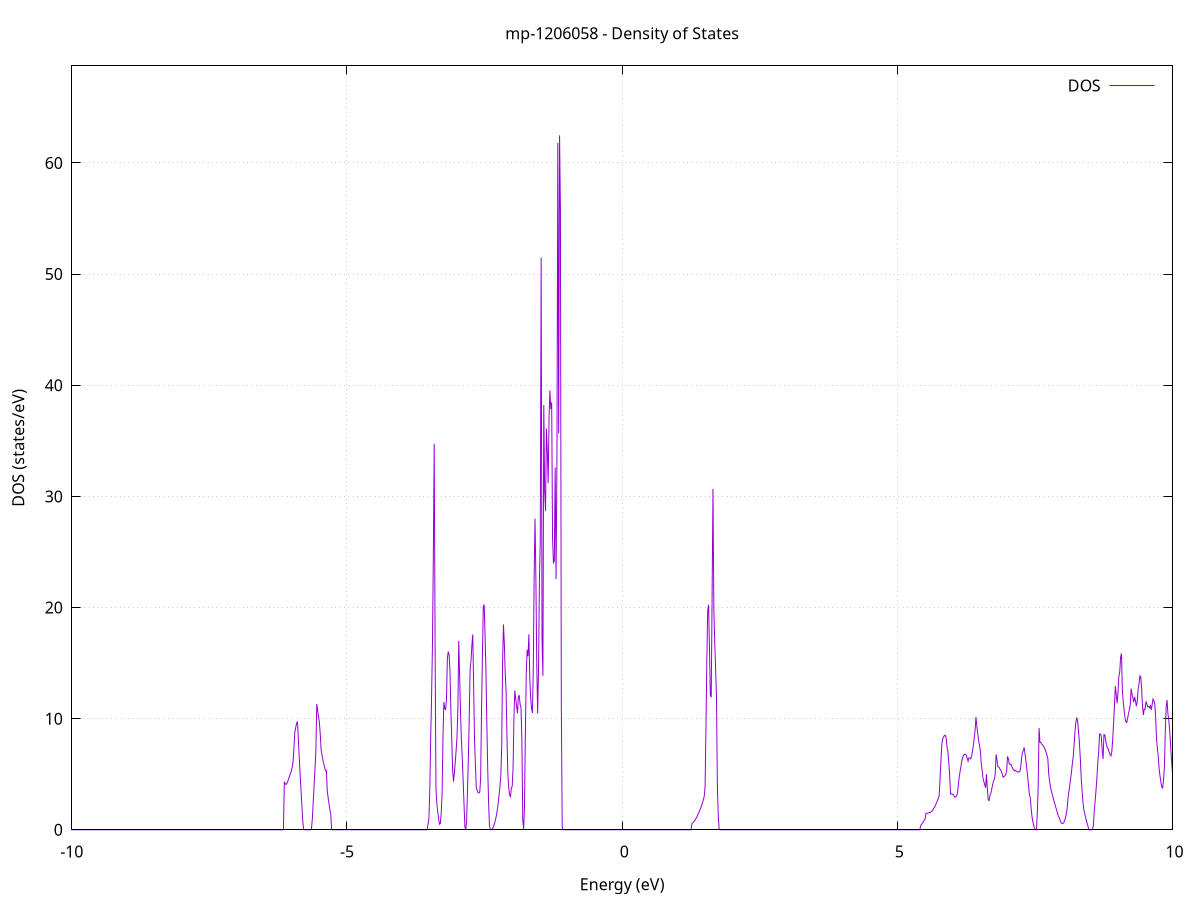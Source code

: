 set title 'mp-1206058 - Density of States'
set xlabel 'Energy (eV)'
set ylabel 'DOS (states/eV)'
set grid
set xrange [-10:10]
set yrange [0:68.738]
set xzeroaxis lt -1
set terminal png size 800,600
set output 'mp-1206058_dos_gnuplot.png'
plot '-' using 1:2 with lines title 'DOS'
-15.966300 0.000000
-15.950400 0.000000
-15.934500 0.000000
-15.918500 0.000000
-15.902600 0.000000
-15.886700 0.000000
-15.870700 0.000000
-15.854800 0.000000
-15.838900 0.000000
-15.823000 0.000000
-15.807000 0.000000
-15.791100 0.000000
-15.775200 0.000000
-15.759300 0.000000
-15.743300 0.000000
-15.727400 0.000000
-15.711500 0.000000
-15.695500 0.000000
-15.679600 0.000000
-15.663700 0.000000
-15.647800 0.000000
-15.631800 0.000000
-15.615900 0.000000
-15.600000 0.000000
-15.584000 0.000000
-15.568100 0.000000
-15.552200 0.000000
-15.536300 0.000000
-15.520300 0.000000
-15.504400 0.000000
-15.488500 0.000000
-15.472500 0.000000
-15.456600 0.000000
-15.440700 0.000000
-15.424800 0.000000
-15.408800 0.000000
-15.392900 0.000000
-15.377000 0.000000
-15.361000 0.000000
-15.345100 0.000000
-15.329200 0.000000
-15.313300 0.000000
-15.297300 0.000000
-15.281400 0.000000
-15.265500 0.000000
-15.249500 0.000000
-15.233600 0.000000
-15.217700 0.000000
-15.201800 0.000000
-15.185800 0.000000
-15.169900 0.000000
-15.154000 0.000000
-15.138100 0.000000
-15.122100 0.000000
-15.106200 0.000000
-15.090300 0.000000
-15.074300 0.000000
-15.058400 0.000000
-15.042500 0.000000
-15.026600 0.000000
-15.010600 0.000000
-14.994700 0.000000
-14.978800 0.000000
-14.962800 0.000000
-14.946900 0.000000
-14.931000 0.000000
-14.915100 0.000000
-14.899100 0.000000
-14.883200 0.000000
-14.867300 0.000000
-14.851300 0.000000
-14.835400 0.000000
-14.819500 0.000000
-14.803600 0.000000
-14.787600 0.000000
-14.771700 0.000000
-14.755800 0.000000
-14.739800 0.000000
-14.723900 0.000000
-14.708000 0.000000
-14.692100 0.000000
-14.676100 0.000000
-14.660200 0.000000
-14.644300 0.000000
-14.628300 0.000000
-14.612400 0.000000
-14.596500 0.000000
-14.580600 0.000000
-14.564600 0.000000
-14.548700 0.000000
-14.532800 0.000000
-14.516800 1.882900
-14.500900 3.507100
-14.485000 7.264700
-14.469100 6.944400
-14.453100 7.227200
-14.437200 7.786900
-14.421300 8.387300
-14.405400 9.448200
-14.389400 11.939200
-14.373500 14.239900
-14.357600 16.285800
-14.341600 15.584100
-14.325700 10.028100
-14.309800 5.095600
-14.293900 1.651900
-14.277900 0.039400
-14.262000 0.000000
-14.246100 0.000000
-14.230100 0.187800
-14.214200 6.123400
-14.198300 14.196900
-14.182400 19.357000
-14.166400 19.151100
-14.150500 14.231600
-14.134600 16.280400
-14.118600 45.149700
-14.102700 46.316100
-14.086800 31.189800
-14.070900 27.642900
-14.054900 0.000000
-14.039000 3.445600
-14.023100 86.435600
-14.007100 58.032100
-13.991200 159.810100
-13.975300 45.184700
-13.959400 0.000000
-13.943400 19.603200
-13.927500 83.599500
-13.911600 0.000000
-13.895600 0.000000
-13.879700 0.000000
-13.863800 0.000000
-13.847900 0.000000
-13.831900 0.000000
-13.816000 0.000000
-13.800100 0.000000
-13.784200 0.000000
-13.768200 0.000000
-13.752300 0.000000
-13.736400 0.000000
-13.720400 0.000000
-13.704500 0.000000
-13.688600 0.000000
-13.672700 0.000000
-13.656700 0.000000
-13.640800 0.000000
-13.624900 0.000000
-13.608900 0.000000
-13.593000 0.000000
-13.577100 0.000000
-13.561200 0.000000
-13.545200 0.000000
-13.529300 0.000000
-13.513400 0.000000
-13.497400 0.000000
-13.481500 0.000000
-13.465600 0.000000
-13.449700 0.000000
-13.433700 0.000000
-13.417800 0.000000
-13.401900 0.000000
-13.385900 0.000000
-13.370000 0.000000
-13.354100 0.000000
-13.338200 0.000000
-13.322200 0.000000
-13.306300 0.000000
-13.290400 0.000000
-13.274400 0.000000
-13.258500 0.000000
-13.242600 0.000000
-13.226700 0.000000
-13.210700 0.000000
-13.194800 0.000000
-13.178900 0.000000
-13.162900 0.000000
-13.147000 0.000000
-13.131100 0.000000
-13.115200 0.000000
-13.099200 0.000000
-13.083300 0.000000
-13.067400 0.000000
-13.051500 0.000000
-13.035500 0.000000
-13.019600 0.000000
-13.003700 0.000000
-12.987700 0.000000
-12.971800 0.000000
-12.955900 0.000000
-12.940000 0.000000
-12.924000 0.000000
-12.908100 0.000000
-12.892200 0.000000
-12.876200 0.000000
-12.860300 0.000000
-12.844400 0.000000
-12.828500 0.000000
-12.812500 0.000000
-12.796600 0.000000
-12.780700 0.000000
-12.764700 0.000000
-12.748800 0.000000
-12.732900 0.000000
-12.717000 0.000000
-12.701000 0.000000
-12.685100 0.000000
-12.669200 0.000000
-12.653200 0.000000
-12.637300 0.000000
-12.621400 0.000000
-12.605500 0.000000
-12.589500 0.000000
-12.573600 0.000000
-12.557700 0.000000
-12.541700 0.000000
-12.525800 0.000000
-12.509900 0.000000
-12.494000 0.000000
-12.478000 0.000000
-12.462100 0.000000
-12.446200 0.000000
-12.430300 0.000000
-12.414300 0.000000
-12.398400 0.000000
-12.382500 0.000000
-12.366500 0.000000
-12.350600 0.000000
-12.334700 0.000000
-12.318800 0.000000
-12.302800 0.000000
-12.286900 0.000000
-12.271000 0.000000
-12.255000 0.000000
-12.239100 0.000000
-12.223200 0.000000
-12.207300 0.000000
-12.191300 0.000000
-12.175400 0.000000
-12.159500 0.000000
-12.143500 0.000000
-12.127600 0.000000
-12.111700 0.000000
-12.095800 0.000000
-12.079800 0.000000
-12.063900 0.000000
-12.048000 0.000000
-12.032000 0.000000
-12.016100 0.000000
-12.000200 0.000000
-11.984300 0.000000
-11.968300 0.000000
-11.952400 0.000000
-11.936500 0.000000
-11.920500 0.000000
-11.904600 0.000000
-11.888700 0.000000
-11.872800 0.000000
-11.856800 0.000000
-11.840900 0.000000
-11.825000 0.000000
-11.809000 0.000000
-11.793100 0.000000
-11.777200 0.000000
-11.761300 0.000000
-11.745300 0.000000
-11.729400 0.000000
-11.713500 0.000000
-11.697600 0.000000
-11.681600 0.000000
-11.665700 0.000000
-11.649800 0.000000
-11.633800 0.000000
-11.617900 0.000000
-11.602000 0.000000
-11.586100 0.000000
-11.570100 0.000000
-11.554200 0.000000
-11.538300 0.000000
-11.522300 0.000000
-11.506400 0.000000
-11.490500 0.000000
-11.474600 0.000000
-11.458600 0.000000
-11.442700 0.000000
-11.426800 0.000000
-11.410800 0.000000
-11.394900 0.000000
-11.379000 0.000000
-11.363100 0.000000
-11.347100 0.000000
-11.331200 0.000000
-11.315300 0.000000
-11.299300 0.000000
-11.283400 0.000000
-11.267500 0.000000
-11.251600 0.000000
-11.235600 0.000000
-11.219700 0.000000
-11.203800 0.000000
-11.187800 0.000000
-11.171900 0.000000
-11.156000 0.000000
-11.140100 0.000000
-11.124100 0.000000
-11.108200 0.000000
-11.092300 0.000000
-11.076400 0.000000
-11.060400 0.000000
-11.044500 0.000000
-11.028600 0.000000
-11.012600 0.000000
-10.996700 0.000000
-10.980800 0.000000
-10.964900 0.000000
-10.948900 0.000000
-10.933000 0.000000
-10.917100 0.000000
-10.901100 0.000000
-10.885200 0.000000
-10.869300 0.000000
-10.853400 0.000000
-10.837400 0.000000
-10.821500 0.000000
-10.805600 0.000000
-10.789600 0.000000
-10.773700 0.000000
-10.757800 18.558200
-10.741900 40.335600
-10.725900 18.214000
-10.710000 14.098500
-10.694100 11.442000
-10.678100 9.448500
-10.662200 8.631500
-10.646300 0.000000
-10.630400 85.094100
-10.614400 0.000000
-10.598500 131.344300
-10.582600 47.548700
-10.566600 31.807200
-10.550700 15.404000
-10.534800 0.201200
-10.518900 77.682900
-10.502900 43.376100
-10.487000 114.461200
-10.471100 64.531200
-10.455100 0.000000
-10.439200 0.000000
-10.423300 0.002200
-10.407400 2.738500
-10.391400 5.949500
-10.375500 9.161400
-10.359600 12.374000
-10.343700 32.122700
-10.327700 20.214900
-10.311800 23.999000
-10.295900 18.664200
-10.279900 0.000000
-10.264000 10.232200
-10.248100 11.447200
-10.232200 14.359000
-10.216200 18.251400
-10.200300 32.122200
-10.184400 29.509400
-10.168400 9.160200
-10.152500 0.000000
-10.136600 0.000000
-10.120700 0.000000
-10.104700 0.000000
-10.088800 0.000000
-10.072900 0.000000
-10.056900 0.000000
-10.041000 0.000000
-10.025100 0.000000
-10.009200 0.000000
-9.993200 0.000000
-9.977300 0.000000
-9.961400 0.000000
-9.945400 0.000000
-9.929500 0.000000
-9.913600 0.000000
-9.897700 0.000000
-9.881700 0.000000
-9.865800 0.000000
-9.849900 0.000000
-9.833900 0.000000
-9.818000 0.000000
-9.802100 0.000000
-9.786200 0.000000
-9.770200 0.000000
-9.754300 0.000000
-9.738400 0.000000
-9.722500 0.000000
-9.706500 0.000000
-9.690600 0.000000
-9.674700 0.000000
-9.658700 0.000000
-9.642800 0.000000
-9.626900 0.000000
-9.611000 0.000000
-9.595000 0.000000
-9.579100 0.000000
-9.563200 0.000000
-9.547200 0.000000
-9.531300 0.000000
-9.515400 0.000000
-9.499500 0.000000
-9.483500 0.000000
-9.467600 0.000000
-9.451700 0.000000
-9.435700 0.000000
-9.419800 0.000000
-9.403900 0.000000
-9.388000 0.000000
-9.372000 0.000000
-9.356100 0.000000
-9.340200 0.000000
-9.324200 0.000000
-9.308300 0.000000
-9.292400 0.000000
-9.276500 0.000000
-9.260500 0.000000
-9.244600 0.000000
-9.228700 0.000000
-9.212700 0.000000
-9.196800 0.000000
-9.180900 0.000000
-9.165000 0.000000
-9.149000 0.000000
-9.133100 0.000000
-9.117200 0.000000
-9.101200 0.000000
-9.085300 0.000000
-9.069400 0.000000
-9.053500 0.000000
-9.037500 0.000000
-9.021600 0.000000
-9.005700 0.000000
-8.989800 0.000000
-8.973800 0.000000
-8.957900 0.000000
-8.942000 0.000000
-8.926000 0.000000
-8.910100 0.000000
-8.894200 0.000000
-8.878300 0.000000
-8.862300 0.000000
-8.846400 0.000000
-8.830500 0.000000
-8.814500 0.000000
-8.798600 0.000000
-8.782700 0.000000
-8.766800 0.000000
-8.750800 0.000000
-8.734900 0.000000
-8.719000 0.000000
-8.703000 0.000000
-8.687100 0.000000
-8.671200 0.000000
-8.655300 0.000000
-8.639300 0.000000
-8.623400 0.000000
-8.607500 0.000000
-8.591500 0.000000
-8.575600 0.000000
-8.559700 0.000000
-8.543800 0.000000
-8.527800 0.000000
-8.511900 0.000000
-8.496000 0.000000
-8.480000 0.000000
-8.464100 0.000000
-8.448200 0.000000
-8.432300 0.000000
-8.416300 0.000000
-8.400400 0.000000
-8.384500 0.000000
-8.368600 0.000000
-8.352600 0.000000
-8.336700 0.000000
-8.320800 0.000000
-8.304800 0.000000
-8.288900 0.000000
-8.273000 0.000000
-8.257100 0.000000
-8.241100 0.000000
-8.225200 0.000000
-8.209300 0.000000
-8.193300 0.000000
-8.177400 0.000000
-8.161500 0.000000
-8.145600 0.000000
-8.129600 0.000000
-8.113700 0.000000
-8.097800 0.000000
-8.081800 0.000000
-8.065900 0.000000
-8.050000 0.000000
-8.034100 0.000000
-8.018100 0.000000
-8.002200 0.000000
-7.986300 0.000000
-7.970300 0.000000
-7.954400 0.000000
-7.938500 0.000000
-7.922600 0.000000
-7.906600 0.000000
-7.890700 0.000000
-7.874800 0.000000
-7.858800 0.000000
-7.842900 0.000000
-7.827000 0.000000
-7.811100 0.000000
-7.795100 0.000000
-7.779200 0.000000
-7.763300 0.000000
-7.747300 0.000000
-7.731400 0.000000
-7.715500 0.000000
-7.699600 0.000000
-7.683600 0.000000
-7.667700 0.000000
-7.651800 0.000000
-7.635900 0.000000
-7.619900 0.000000
-7.604000 0.000000
-7.588100 0.000000
-7.572100 0.000000
-7.556200 0.000000
-7.540300 0.000000
-7.524400 0.000000
-7.508400 0.000000
-7.492500 0.000000
-7.476600 0.000000
-7.460600 0.000000
-7.444700 0.000000
-7.428800 0.000000
-7.412900 0.000000
-7.396900 0.000000
-7.381000 0.000000
-7.365100 0.000000
-7.349100 0.000000
-7.333200 0.000000
-7.317300 0.000000
-7.301400 0.000000
-7.285400 0.000000
-7.269500 0.000000
-7.253600 0.000000
-7.237600 0.000000
-7.221700 0.000000
-7.205800 0.000000
-7.189900 0.000000
-7.173900 0.000000
-7.158000 0.000000
-7.142100 0.000000
-7.126100 0.000000
-7.110200 0.000000
-7.094300 0.000000
-7.078400 0.000000
-7.062400 0.000000
-7.046500 0.000000
-7.030600 0.000000
-7.014700 0.000000
-6.998700 0.000000
-6.982800 0.000000
-6.966900 0.000000
-6.950900 0.000000
-6.935000 0.000000
-6.919100 0.000000
-6.903200 0.000000
-6.887200 0.000000
-6.871300 0.000000
-6.855400 0.000000
-6.839400 0.000000
-6.823500 0.000000
-6.807600 0.000000
-6.791700 0.000000
-6.775700 0.000000
-6.759800 0.000000
-6.743900 0.000000
-6.727900 0.000000
-6.712000 0.000000
-6.696100 0.000000
-6.680200 0.000000
-6.664200 0.000000
-6.648300 0.000000
-6.632400 0.000000
-6.616400 0.000000
-6.600500 0.000000
-6.584600 0.000000
-6.568700 0.000000
-6.552700 0.000000
-6.536800 0.000000
-6.520900 0.000000
-6.504900 0.000000
-6.489000 0.000000
-6.473100 0.000000
-6.457200 0.000000
-6.441200 0.000000
-6.425300 0.000000
-6.409400 0.000000
-6.393400 0.000000
-6.377500 0.000000
-6.361600 0.000000
-6.345700 0.000000
-6.329700 0.000000
-6.313800 0.000000
-6.297900 0.000000
-6.282000 0.000000
-6.266000 0.000000
-6.250100 0.000000
-6.234200 0.000000
-6.218200 0.000000
-6.202300 0.000000
-6.186400 0.000000
-6.170500 0.000000
-6.154500 0.000000
-6.138600 4.325100
-6.122700 4.145400
-6.106700 4.065400
-6.090800 4.184700
-6.074900 4.380700
-6.059000 4.605400
-6.043000 4.832300
-6.027100 5.061300
-6.011200 5.292600
-5.995200 5.599600
-5.979300 6.137700
-5.963400 7.373300
-5.947500 8.777600
-5.931500 9.174200
-5.915600 9.570500
-5.899700 9.737800
-5.883700 8.246900
-5.867800 6.503800
-5.851900 5.071900
-5.836000 3.659900
-5.820000 2.255300
-5.804100 0.857800
-5.788200 0.058600
-5.772200 0.000000
-5.756300 0.000000
-5.740400 0.000000
-5.724500 0.000000
-5.708500 0.000000
-5.692600 0.000000
-5.676700 0.000000
-5.660700 0.000000
-5.644800 0.104400
-5.628900 0.997300
-5.613000 2.499700
-5.597000 4.007000
-5.581100 5.517700
-5.565200 7.031900
-5.549300 11.316500
-5.533300 10.751400
-5.517400 10.205800
-5.501500 9.679500
-5.485500 8.587800
-5.469600 7.207300
-5.453700 6.719100
-5.437800 6.296800
-5.421800 5.943800
-5.405900 5.598800
-5.390000 5.309500
-5.374000 5.324400
-5.358100 3.482800
-5.342200 2.893900
-5.326300 2.324200
-5.310300 1.806900
-5.294400 1.374800
-5.278500 0.000000
-5.262500 0.000000
-5.246600 0.000000
-5.230700 0.000000
-5.214800 0.000000
-5.198800 0.000000
-5.182900 0.000000
-5.167000 0.000000
-5.151000 0.000000
-5.135100 0.000000
-5.119200 0.000000
-5.103300 0.000000
-5.087300 0.000000
-5.071400 0.000000
-5.055500 0.000000
-5.039500 0.000000
-5.023600 0.000000
-5.007700 0.000000
-4.991800 0.000000
-4.975800 0.000000
-4.959900 0.000000
-4.944000 0.000000
-4.928100 0.000000
-4.912100 0.000000
-4.896200 0.000000
-4.880300 0.000000
-4.864300 0.000000
-4.848400 0.000000
-4.832500 0.000000
-4.816600 0.000000
-4.800600 0.000000
-4.784700 0.000000
-4.768800 0.000000
-4.752800 0.000000
-4.736900 0.000000
-4.721000 0.000000
-4.705100 0.000000
-4.689100 0.000000
-4.673200 0.000000
-4.657300 0.000000
-4.641300 0.000000
-4.625400 0.000000
-4.609500 0.000000
-4.593600 0.000000
-4.577600 0.000000
-4.561700 0.000000
-4.545800 0.000000
-4.529800 0.000000
-4.513900 0.000000
-4.498000 0.000000
-4.482100 0.000000
-4.466100 0.000000
-4.450200 0.000000
-4.434300 0.000000
-4.418300 0.000000
-4.402400 0.000000
-4.386500 0.000000
-4.370600 0.000000
-4.354600 0.000000
-4.338700 0.000000
-4.322800 0.000000
-4.306800 0.000000
-4.290900 0.000000
-4.275000 0.000000
-4.259100 0.000000
-4.243100 0.000000
-4.227200 0.000000
-4.211300 0.000000
-4.195400 0.000000
-4.179400 0.000000
-4.163500 0.000000
-4.147600 0.000000
-4.131600 0.000000
-4.115700 0.000000
-4.099800 0.000000
-4.083900 0.000000
-4.067900 0.000000
-4.052000 0.000000
-4.036100 0.000000
-4.020100 0.000000
-4.004200 0.000000
-3.988300 0.000000
-3.972400 0.000000
-3.956400 0.000000
-3.940500 0.000000
-3.924600 0.000000
-3.908600 0.000000
-3.892700 0.000000
-3.876800 0.000000
-3.860900 0.000000
-3.844900 0.000000
-3.829000 0.000000
-3.813100 0.000000
-3.797100 0.000000
-3.781200 0.000000
-3.765300 0.000000
-3.749400 0.000000
-3.733400 0.000000
-3.717500 0.000000
-3.701600 0.000000
-3.685600 0.000000
-3.669700 0.000000
-3.653800 0.000000
-3.637900 0.000000
-3.621900 0.000000
-3.606000 0.000000
-3.590100 0.000000
-3.574200 0.000000
-3.558200 0.000000
-3.542300 0.000000
-3.526400 0.503100
-3.510400 1.031000
-3.494500 3.698300
-3.478600 8.265400
-3.462700 11.944900
-3.446700 16.618600
-3.430800 24.521800
-3.414900 34.730100
-3.398900 16.524200
-3.383000 3.672400
-3.367100 2.424200
-3.351200 1.639600
-3.335200 0.997000
-3.319300 0.503500
-3.303400 0.574300
-3.287400 1.531300
-3.271500 3.312100
-3.255600 8.199600
-3.239700 11.504600
-3.223700 10.887500
-3.207800 10.825700
-3.191900 11.714700
-3.175900 15.420600
-3.160000 16.033900
-3.144100 15.760600
-3.128200 14.267400
-3.112200 10.714000
-3.096300 8.129200
-3.080400 5.461800
-3.064400 4.340700
-3.048500 5.085100
-3.032600 6.070600
-3.016700 7.141400
-3.000700 8.347000
-2.984800 10.865400
-2.968900 17.010600
-2.952900 13.882100
-2.937000 10.552000
-2.921100 8.131600
-2.905200 6.496200
-2.889200 4.421900
-2.873300 2.329500
-2.857400 0.273800
-2.841500 0.000000
-2.825500 0.866400
-2.809600 3.634500
-2.793700 6.525600
-2.777700 10.254000
-2.761800 14.514100
-2.745900 15.220100
-2.730000 16.638600
-2.714000 17.576100
-2.698100 12.781200
-2.682200 8.133000
-2.666200 5.845300
-2.650300 3.784800
-2.634400 3.561500
-2.618500 3.366300
-2.602500 3.310300
-2.586600 3.421800
-2.570700 4.705700
-2.554700 10.878300
-2.538800 15.756000
-2.522900 20.074100
-2.507000 20.261600
-2.491000 17.531800
-2.475100 14.304800
-2.459200 9.701100
-2.443200 5.630300
-2.427300 2.551400
-2.411400 0.428100
-2.395500 0.000000
-2.379500 0.003000
-2.363600 0.056100
-2.347700 0.175800
-2.331700 0.361900
-2.315800 0.611900
-2.299900 0.923400
-2.284000 1.312500
-2.268000 1.806000
-2.252100 2.404300
-2.236200 3.107300
-2.220300 3.915100
-2.204300 4.909200
-2.188400 7.484900
-2.172500 15.011600
-2.156500 18.477300
-2.140600 16.766800
-2.124700 14.091600
-2.108800 12.518300
-2.092800 8.413100
-2.076900 5.092200
-2.061000 3.800300
-2.045000 3.109300
-2.029100 2.988500
-2.013200 3.719500
-1.997300 3.920700
-1.981300 5.629800
-1.965400 10.311000
-1.949500 12.538100
-1.933500 11.766300
-1.917600 11.108400
-1.901700 10.483800
-1.885800 12.027000
-1.869800 12.068800
-1.853900 11.280300
-1.838000 10.987900
-1.822000 8.137300
-1.806100 0.933500
-1.790200 0.028500
-1.774300 2.184700
-1.758300 8.692700
-1.742400 13.997000
-1.726500 16.183400
-1.710500 15.619300
-1.694600 17.590300
-1.678700 13.659500
-1.662800 11.917800
-1.646800 10.938300
-1.630900 10.499200
-1.615000 14.246300
-1.599000 22.764100
-1.583100 28.000400
-1.567200 22.613200
-1.551300 14.859300
-1.535300 10.458900
-1.519400 14.430900
-1.503500 22.299100
-1.487600 25.956900
-1.471600 51.484200
-1.455700 17.155900
-1.439800 13.854600
-1.423800 38.220700
-1.407900 30.438700
-1.392000 28.667000
-1.376100 36.105500
-1.360100 34.105800
-1.344200 31.199000
-1.328300 37.083700
-1.312300 39.524600
-1.296400 37.849900
-1.280500 38.459600
-1.264600 26.293000
-1.248600 24.039100
-1.232700 24.180700
-1.216800 32.592400
-1.200800 22.552200
-1.184900 33.215400
-1.169000 61.817500
-1.153100 35.664500
-1.137100 62.489500
-1.121200 55.645900
-1.105300 11.375400
-1.089300 0.288300
-1.073400 0.000000
-1.057500 0.000000
-1.041600 0.000000
-1.025600 0.000000
-1.009700 0.000000
-0.993800 0.000000
-0.977800 0.000000
-0.961900 0.000000
-0.946000 0.000000
-0.930100 0.000000
-0.914100 0.000000
-0.898200 0.000000
-0.882300 0.000000
-0.866400 0.000000
-0.850400 0.000000
-0.834500 0.000000
-0.818600 0.000000
-0.802600 0.000000
-0.786700 0.000000
-0.770800 0.000000
-0.754900 0.000000
-0.738900 0.000000
-0.723000 0.000000
-0.707100 0.000000
-0.691100 0.000000
-0.675200 0.000000
-0.659300 0.000000
-0.643400 0.000000
-0.627400 0.000000
-0.611500 0.000000
-0.595600 0.000000
-0.579600 0.000000
-0.563700 0.000000
-0.547800 0.000000
-0.531900 0.000000
-0.515900 0.000000
-0.500000 0.000000
-0.484100 0.000000
-0.468100 0.000000
-0.452200 0.000000
-0.436300 0.000000
-0.420400 0.000000
-0.404400 0.000000
-0.388500 0.000000
-0.372600 0.000000
-0.356600 0.000000
-0.340700 0.000000
-0.324800 0.000000
-0.308900 0.000000
-0.292900 0.000000
-0.277000 0.000000
-0.261100 0.000000
-0.245100 0.000000
-0.229200 0.000000
-0.213300 0.000000
-0.197400 0.000000
-0.181400 0.000000
-0.165500 0.000000
-0.149600 0.000000
-0.133700 0.000000
-0.117700 0.000000
-0.101800 0.000000
-0.085900 0.000000
-0.069900 0.000000
-0.054000 0.000000
-0.038100 0.000000
-0.022200 0.000000
-0.006200 0.000000
0.009700 0.000000
0.025600 0.000000
0.041600 0.000000
0.057500 0.000000
0.073400 0.000000
0.089300 0.000000
0.105300 0.000000
0.121200 0.000000
0.137100 0.000000
0.153100 0.000000
0.169000 0.000000
0.184900 0.000000
0.200800 0.000000
0.216800 0.000000
0.232700 0.000000
0.248600 0.000000
0.264600 0.000000
0.280500 0.000000
0.296400 0.000000
0.312300 0.000000
0.328300 0.000000
0.344200 0.000000
0.360100 0.000000
0.376100 0.000000
0.392000 0.000000
0.407900 0.000000
0.423800 0.000000
0.439800 0.000000
0.455700 0.000000
0.471600 0.000000
0.487500 0.000000
0.503500 0.000000
0.519400 0.000000
0.535300 0.000000
0.551300 0.000000
0.567200 0.000000
0.583100 0.000000
0.599000 0.000000
0.615000 0.000000
0.630900 0.000000
0.646800 0.000000
0.662800 0.000000
0.678700 0.000000
0.694600 0.000000
0.710500 0.000000
0.726500 0.000000
0.742400 0.000000
0.758300 0.000000
0.774300 0.000000
0.790200 0.000000
0.806100 0.000000
0.822000 0.000000
0.838000 0.000000
0.853900 0.000000
0.869800 0.000000
0.885800 0.000000
0.901700 0.000000
0.917600 0.000000
0.933500 0.000000
0.949500 0.000000
0.965400 0.000000
0.981300 0.000000
0.997300 0.000000
1.013200 0.000000
1.029100 0.000000
1.045000 0.000000
1.061000 0.000000
1.076900 0.000000
1.092800 0.000000
1.108800 0.000000
1.124700 0.000000
1.140600 0.000000
1.156500 0.000000
1.172500 0.000000
1.188400 0.000000
1.204300 0.000000
1.220200 0.000000
1.236200 0.000000
1.252100 0.000000
1.268000 0.573200
1.284000 0.631500
1.299900 0.710700
1.315800 0.810900
1.331700 0.932100
1.347700 1.073600
1.363600 1.228400
1.379500 1.395000
1.395500 1.573300
1.411400 1.763500
1.427300 1.965400
1.443200 2.179000
1.459200 2.409000
1.475100 2.682200
1.491000 3.003200
1.507000 3.897100
1.522900 9.067100
1.538800 15.301800
1.554700 19.732300
1.570700 20.254400
1.586600 16.278100
1.602500 12.140300
1.618500 11.916700
1.634400 20.760400
1.650300 30.675300
1.666200 19.856600
1.682200 16.879900
1.698100 14.468400
1.714000 12.016900
1.730000 4.022800
1.745900 1.352700
1.761800 0.102700
1.777700 0.000000
1.793700 0.000000
1.809600 0.000000
1.825500 0.000000
1.841400 0.000000
1.857400 0.000000
1.873300 0.000000
1.889200 0.000000
1.905200 0.000000
1.921100 0.000000
1.937000 0.000000
1.952900 0.000000
1.968900 0.000000
1.984800 0.000000
2.000700 0.000000
2.016700 0.000000
2.032600 0.000000
2.048500 0.000000
2.064400 0.000000
2.080400 0.000000
2.096300 0.000000
2.112200 0.000000
2.128200 0.000000
2.144100 0.000000
2.160000 0.000000
2.175900 0.000000
2.191900 0.000000
2.207800 0.000000
2.223700 0.000000
2.239700 0.000000
2.255600 0.000000
2.271500 0.000000
2.287400 0.000000
2.303400 0.000000
2.319300 0.000000
2.335200 0.000000
2.351200 0.000000
2.367100 0.000000
2.383000 0.000000
2.398900 0.000000
2.414900 0.000000
2.430800 0.000000
2.446700 0.000000
2.462700 0.000000
2.478600 0.000000
2.494500 0.000000
2.510400 0.000000
2.526400 0.000000
2.542300 0.000000
2.558200 0.000000
2.574100 0.000000
2.590100 0.000000
2.606000 0.000000
2.621900 0.000000
2.637900 0.000000
2.653800 0.000000
2.669700 0.000000
2.685600 0.000000
2.701600 0.000000
2.717500 0.000000
2.733400 0.000000
2.749400 0.000000
2.765300 0.000000
2.781200 0.000000
2.797100 0.000000
2.813100 0.000000
2.829000 0.000000
2.844900 0.000000
2.860900 0.000000
2.876800 0.000000
2.892700 0.000000
2.908600 0.000000
2.924600 0.000000
2.940500 0.000000
2.956400 0.000000
2.972400 0.000000
2.988300 0.000000
3.004200 0.000000
3.020100 0.000000
3.036100 0.000000
3.052000 0.000000
3.067900 0.000000
3.083900 0.000000
3.099800 0.000000
3.115700 0.000000
3.131600 0.000000
3.147600 0.000000
3.163500 0.000000
3.179400 0.000000
3.195300 0.000000
3.211300 0.000000
3.227200 0.000000
3.243100 0.000000
3.259100 0.000000
3.275000 0.000000
3.290900 0.000000
3.306800 0.000000
3.322800 0.000000
3.338700 0.000000
3.354600 0.000000
3.370600 0.000000
3.386500 0.000000
3.402400 0.000000
3.418300 0.000000
3.434300 0.000000
3.450200 0.000000
3.466100 0.000000
3.482100 0.000000
3.498000 0.000000
3.513900 0.000000
3.529800 0.000000
3.545800 0.000000
3.561700 0.000000
3.577600 0.000000
3.593600 0.000000
3.609500 0.000000
3.625400 0.000000
3.641300 0.000000
3.657300 0.000000
3.673200 0.000000
3.689100 0.000000
3.705100 0.000000
3.721000 0.000000
3.736900 0.000000
3.752800 0.000000
3.768800 0.000000
3.784700 0.000000
3.800600 0.000000
3.816600 0.000000
3.832500 0.000000
3.848400 0.000000
3.864300 0.000000
3.880300 0.000000
3.896200 0.000000
3.912100 0.000000
3.928000 0.000000
3.944000 0.000000
3.959900 0.000000
3.975800 0.000000
3.991800 0.000000
4.007700 0.000000
4.023600 0.000000
4.039500 0.000000
4.055500 0.000000
4.071400 0.000000
4.087300 0.000000
4.103300 0.000000
4.119200 0.000000
4.135100 0.000000
4.151000 0.000000
4.167000 0.000000
4.182900 0.000000
4.198800 0.000000
4.214800 0.000000
4.230700 0.000000
4.246600 0.000000
4.262500 0.000000
4.278500 0.000000
4.294400 0.000000
4.310300 0.000000
4.326300 0.000000
4.342200 0.000000
4.358100 0.000000
4.374000 0.000000
4.390000 0.000000
4.405900 0.000000
4.421800 0.000000
4.437800 0.000000
4.453700 0.000000
4.469600 0.000000
4.485500 0.000000
4.501500 0.000000
4.517400 0.000000
4.533300 0.000000
4.549200 0.000000
4.565200 0.000000
4.581100 0.000000
4.597000 0.000000
4.613000 0.000000
4.628900 0.000000
4.644800 0.000000
4.660700 0.000000
4.676700 0.000000
4.692600 0.000000
4.708500 0.000000
4.724500 0.000000
4.740400 0.000000
4.756300 0.000000
4.772200 0.000000
4.788200 0.000000
4.804100 0.000000
4.820000 0.000000
4.836000 0.000000
4.851900 0.000000
4.867800 0.000000
4.883700 0.000000
4.899700 0.000000
4.915600 0.000000
4.931500 0.000000
4.947500 0.000000
4.963400 0.000000
4.979300 0.000000
4.995200 0.000000
5.011200 0.000000
5.027100 0.000000
5.043000 0.000000
5.059000 0.000000
5.074900 0.000000
5.090800 0.000000
5.106700 0.000000
5.122700 0.000000
5.138600 0.000000
5.154500 0.000000
5.170500 0.000000
5.186400 0.000000
5.202300 0.000000
5.218200 0.000000
5.234200 0.000000
5.250100 0.000000
5.266000 0.000000
5.281900 0.000000
5.297900 0.000000
5.313800 0.000000
5.329700 0.000000
5.345700 0.000000
5.361600 0.000000
5.377500 0.000000
5.393400 0.000000
5.409400 0.000000
5.425300 0.381200
5.441200 0.486400
5.457200 0.598700
5.473100 0.718100
5.489000 0.844400
5.504900 0.977800
5.520900 1.466100
5.536800 1.484800
5.552700 1.505000
5.568700 1.526600
5.584600 1.549600
5.600500 1.574200
5.616400 1.620200
5.632400 1.702200
5.648300 1.812800
5.664200 1.939400
5.680200 2.082100
5.696100 2.242100
5.712000 2.419300
5.727900 2.613900
5.743900 2.823300
5.759800 3.064600
5.775700 4.508900
5.791700 6.172600
5.807600 7.640400
5.823500 8.150900
5.839400 8.352700
5.855400 8.471800
5.871300 8.508200
5.887200 8.268100
5.903100 7.479700
5.919100 7.045400
5.935000 6.053600
5.950900 4.890500
5.966900 3.207400
5.982800 3.234400
5.998700 3.199000
6.014600 3.195400
6.030600 3.017200
6.046500 2.932300
6.062400 2.951200
6.078400 3.082000
6.094300 3.322300
6.110200 4.140400
6.126100 4.767000
6.142100 5.309300
6.158000 5.766500
6.173900 6.253400
6.189900 6.533800
6.205800 6.707400
6.221700 6.794100
6.237600 6.793900
6.253600 6.718900
6.269500 6.416000
6.285400 6.169200
6.301400 6.476400
6.317300 6.465400
6.333200 6.386800
6.349100 6.591200
6.365100 7.047400
6.381000 7.592100
6.396900 8.218100
6.412900 8.922300
6.428800 10.150900
6.444700 9.348500
6.460600 8.650800
6.476600 8.064100
6.492500 7.577400
6.508400 7.160500
6.524400 5.994700
6.540300 5.386400
6.556200 4.664800
6.572100 4.341700
6.588100 4.046600
6.604000 3.786500
6.619900 5.004800
6.635800 3.673700
6.651800 2.692900
6.667700 2.631700
6.683600 3.127200
6.699600 3.276400
6.715500 3.678500
6.731400 4.044900
6.747300 4.382500
6.763300 4.531900
6.779200 5.045500
6.795100 6.790300
6.811100 6.288000
6.827000 5.665000
6.842900 5.658400
6.858800 5.524400
6.874800 5.392300
6.890700 5.250800
6.906600 4.989000
6.922600 4.729900
6.938500 4.797400
6.954400 4.841000
6.970300 4.986500
6.986300 5.233900
7.002200 6.607700
7.018100 6.373300
7.034100 5.934400
7.050000 5.877400
7.065900 5.899900
7.081800 5.679300
7.097800 5.512700
7.113700 5.405500
7.129600 5.295700
7.145600 5.348900
7.161500 5.279100
7.177400 5.229800
7.193300 5.198500
7.209300 5.185000
7.225200 5.250400
7.241100 5.601800
7.257000 6.377800
7.273000 6.951700
7.288900 7.116600
7.304800 7.404500
7.320800 6.815500
7.336700 6.178700
7.352600 5.492900
7.368500 4.758000
7.384500 3.974100
7.400400 3.141100
7.416300 2.877300
7.432300 1.883000
7.448200 1.155000
7.464100 0.682000
7.480000 0.342400
7.496000 0.104000
7.511900 0.000000
7.527800 0.000000
7.543800 1.488800
7.559700 3.910000
7.575600 9.151900
7.591500 7.877200
7.607500 7.839200
7.623400 7.697500
7.639300 7.637200
7.655300 7.535500
7.671200 7.392500
7.687100 7.208100
7.703000 6.982300
7.719000 6.715200
7.734900 6.406700
7.750800 5.016000
7.766800 4.380800
7.782700 3.886900
7.798600 3.517100
7.814500 3.223100
7.830500 2.905300
7.846400 2.600600
7.862300 2.311200
7.878300 2.038300
7.894200 1.790900
7.910100 1.539200
7.926000 1.216900
7.942000 1.097700
7.957900 0.842000
7.973800 0.662500
7.989700 0.566900
8.005700 0.555400
8.021600 0.627900
8.037500 0.789900
8.053500 1.046900
8.069400 1.383100
8.085300 1.911300
8.101200 2.806100
8.117200 3.456500
8.133100 3.988400
8.149000 4.576100
8.165000 5.219700
8.180900 5.988000
8.196800 6.603900
8.212700 7.737100
8.228700 8.899100
8.244600 9.692300
8.260500 10.110300
8.276500 9.772600
8.292400 8.854500
8.308300 7.849500
8.324200 6.508800
8.340200 4.772000
8.356100 3.583300
8.372000 2.547800
8.388000 1.838300
8.403900 1.479000
8.419800 1.141100
8.435700 0.824700
8.451700 0.529700
8.467600 0.256200
8.483500 0.004200
8.499500 0.000000
8.515400 0.000000
8.531300 0.000000
8.547200 0.007500
8.563200 0.432600
8.579100 1.769200
8.595000 2.637600
8.610900 3.588500
8.626900 4.703500
8.642800 6.084400
8.658700 6.997200
8.674700 8.602900
8.690600 8.620800
8.706500 8.434400
8.722400 7.119400
8.738400 6.371400
8.754300 8.563400
8.770200 8.540500
8.786200 8.024900
8.802100 7.644800
8.818000 7.359900
8.833900 7.260400
8.849900 6.979900
8.865800 6.755300
8.881700 6.649700
8.897700 7.048800
8.913600 8.166000
8.929500 9.569300
8.945400 11.184600
8.961400 12.931200
8.977300 12.197600
8.993200 11.382400
9.009200 12.311800
9.025100 13.783100
9.041000 14.180400
9.056900 15.527800
9.072900 15.862500
9.088800 12.551100
9.104700 11.550500
9.120700 10.753400
9.136600 10.129600
9.152500 9.714800
9.168400 9.648800
9.184400 10.006200
9.200300 10.472900
9.216200 10.789100
9.232200 11.213300
9.248100 12.708200
9.264000 12.237800
9.279900 11.843300
9.295900 11.491400
9.311800 11.960300
9.327700 11.574200
9.343600 11.121700
9.359600 11.555400
9.375500 12.667900
9.391400 13.091000
9.407400 13.849000
9.423300 13.768600
9.439200 12.673400
9.455100 11.142700
9.471100 10.322900
9.487000 10.866400
9.502900 10.859800
9.518900 11.544200
9.534800 11.307000
9.550700 11.063900
9.566600 11.093100
9.582600 10.973300
9.598500 11.210200
9.614400 10.784900
9.630400 11.278200
9.646300 11.767000
9.662200 11.633600
9.678100 11.296300
9.694100 10.101200
9.710000 8.144500
9.725900 7.312800
9.741900 6.523500
9.757800 5.482600
9.773700 4.813800
9.789600 4.267000
9.805600 3.855900
9.821500 3.764000
9.837400 4.503800
9.853400 5.705300
9.869300 8.960100
9.885200 11.030600
9.901100 11.677400
9.917100 10.420000
9.933000 9.871000
9.948900 8.930000
9.964800 7.659000
9.980800 6.354500
9.996700 5.279800
10.012600 4.380900
10.028600 3.383700
10.044500 2.885500
10.060400 2.657800
10.076300 2.498800
10.092300 3.029800
10.108200 6.441800
10.124100 5.567200
10.140100 5.782200
10.156000 5.961100
10.171900 6.179500
10.187800 6.419500
10.203800 6.676300
10.219700 6.677500
10.235600 7.199500
10.251600 7.933600
10.267500 11.253800
10.283400 10.411900
10.299300 7.125100
10.315300 6.063600
10.331200 5.191300
10.347100 4.507100
10.363100 3.092200
10.379000 3.026500
10.394900 3.008300
10.410800 3.056300
10.426800 4.221100
10.442700 4.984000
10.458600 5.784400
10.474600 6.621000
10.490500 7.494000
10.506400 8.403300
10.522300 9.610700
10.538300 12.114000
10.554200 17.441600
10.570100 16.599900
10.586100 12.563400
10.602000 9.633300
10.617900 7.970300
10.633800 7.078800
10.649800 6.644400
10.665700 6.560600
10.681600 6.696000
10.697500 7.241400
10.713500 8.909200
10.729400 7.559800
10.745300 7.903700
10.761300 9.206000
10.777200 9.027600
10.793100 9.634100
10.809000 10.101400
10.825000 10.242700
10.840900 10.041100
10.856800 9.317900
10.872800 8.333500
10.888700 7.131600
10.904600 9.620200
10.920500 10.462900
10.936500 10.119500
10.952400 9.711300
10.968300 9.201400
10.984300 8.626100
11.000200 7.779000
11.016100 8.013700
11.032000 7.347200
11.048000 6.812200
11.063900 6.427700
11.079800 5.591900
11.095800 4.928900
11.111700 4.231100
11.127600 4.145100
11.143500 4.279900
11.159500 4.635600
11.175400 5.650500
11.191300 6.530600
11.207300 8.056700
11.223200 10.606700
11.239100 11.021400
11.255000 10.608400
11.271000 9.443800
11.286900 8.253700
11.302800 7.331100
11.318700 6.452100
11.334700 5.891200
11.350600 5.340900
11.366500 4.507200
11.382500 3.957600
11.398400 3.541800
11.414300 3.156700
11.430200 2.871100
11.446200 3.188800
11.462100 3.501700
11.478000 3.131700
11.494000 2.828800
11.509900 2.580000
11.525800 2.109700
11.541700 3.255600
11.557700 2.706300
11.573600 2.481300
11.589500 2.455800
11.605500 2.445900
11.621400 2.450000
11.637300 2.468200
11.653200 2.509100
11.669200 2.578900
11.685100 2.695500
11.701000 2.859300
11.717000 3.070400
11.732900 3.328700
11.748800 3.727200
11.764700 4.386100
11.780700 4.545800
11.796600 4.700900
11.812500 4.861100
11.828500 5.026500
11.844400 5.631200
11.860300 6.432100
11.876200 7.517400
11.892200 7.717600
11.908100 6.419300
11.924000 6.194000
11.940000 6.034800
11.955900 5.902300
11.971800 5.794200
11.987700 5.721200
12.003700 5.736200
12.019600 6.021600
12.035500 6.176300
12.051400 6.442300
12.067400 6.914100
12.083300 7.125200
12.099200 7.098100
12.115200 6.982700
12.131100 6.777600
12.147000 6.498600
12.162900 6.357400
12.178900 6.206200
12.194800 6.156300
12.210700 6.090100
12.226700 5.935400
12.242600 5.741700
12.258500 5.593700
12.274400 5.491700
12.290400 5.430300
12.306300 7.580300
12.322200 5.589800
12.338200 5.593700
12.354100 5.751300
12.370000 5.725100
12.385900 5.702700
12.401900 6.259000
12.417800 6.388500
12.433700 6.159900
12.449700 5.977300
12.465600 5.962500
12.481500 5.651200
12.497400 5.354400
12.513400 5.075700
12.529300 4.817000
12.545200 4.869000
12.561200 5.029500
12.577100 4.973300
12.593000 4.649700
12.608900 4.135700
12.624900 3.355100
12.640800 2.545100
12.656700 1.979600
12.672600 1.655400
12.688600 1.736300
12.704500 2.323500
12.720400 4.055500
12.736400 5.544300
12.752300 6.014100
12.768200 6.369700
12.784100 6.636700
12.800100 6.842700
12.816000 6.962200
12.831900 6.958800
12.847900 6.823600
12.863800 6.629600
12.879700 6.524300
12.895600 6.671800
12.911600 6.293200
12.927500 5.933400
12.943400 5.418500
12.959400 5.078700
12.975300 4.684700
12.991200 4.320600
13.007100 3.987000
13.023100 3.143800
13.039000 2.324900
13.054900 1.907300
13.070900 1.800400
13.086800 2.363400
13.102700 6.721000
13.118600 10.421700
13.134600 6.964900
13.150500 6.072400
13.166400 6.036400
13.182400 6.063200
13.198300 6.062600
13.214200 6.035900
13.230100 6.061000
13.246100 6.135500
13.262000 6.212800
13.277900 6.287600
13.293900 6.522000
13.309800 6.503800
13.325700 7.061100
13.341600 8.062400
13.357600 9.118700
13.373500 10.045400
13.389400 10.720300
13.405300 10.911500
13.421300 10.365500
13.437200 9.799200
13.453100 9.161900
13.469100 9.137900
13.485000 8.058200
13.500900 7.675100
13.516800 7.972500
13.532800 7.934500
13.548700 8.354000
13.564600 9.464000
13.580600 9.859400
13.596500 10.095700
13.612400 10.322400
13.628300 9.683200
13.644300 9.078900
13.660200 8.686600
13.676100 8.512200
13.692100 8.417300
13.708000 8.312200
13.723900 8.431700
13.739800 8.785700
13.755800 10.219700
13.771700 8.980400
13.787600 8.265900
13.803600 7.528900
13.819500 6.769500
13.835400 5.727600
13.851300 5.153700
13.867300 5.055100
13.883200 3.488600
13.899100 3.335400
13.915100 3.272900
13.931000 3.547800
13.946900 4.126900
13.962800 5.210100
13.978800 6.039200
13.994700 6.454100
14.010600 6.952500
14.026500 7.821000
14.042500 8.071300
14.058400 8.168700
14.074300 8.857800
14.090300 9.648300
14.106200 10.085800
14.122100 9.390600
14.138000 8.549300
14.154000 8.216100
14.169900 8.302200
14.185800 9.751600
14.201800 9.610300
14.217700 9.443700
14.233600 9.154300
14.249500 8.741600
14.265500 8.385100
14.281400 7.481900
14.297300 7.268100
14.313300 6.911500
14.329200 6.677800
14.345100 6.601900
14.361000 6.683800
14.377000 5.255700
14.392900 1.748700
14.408800 1.059800
14.424800 0.687400
14.440700 0.238700
14.456600 0.000000
14.472500 0.000000
14.488500 0.000000
14.504400 0.000000
14.520300 0.000000
14.536300 0.000000
14.552200 0.000000
14.568100 0.000000
14.584000 0.000000
14.600000 0.000000
14.615900 0.000000
14.631800 0.000000
14.647800 0.000000
14.663700 0.000000
14.679600 0.000000
14.695500 0.000000
14.711500 0.000000
14.727400 0.000000
14.743300 0.000000
14.759200 0.000000
14.775200 0.000000
14.791100 0.000000
14.807000 0.000000
14.823000 0.000000
14.838900 0.000000
14.854800 0.000000
14.870700 0.000000
14.886700 0.000000
14.902600 0.000000
14.918500 0.000000
14.934500 0.000000
14.950400 0.000000
14.966300 0.000000
14.982200 0.000000
14.998200 0.000000
15.014100 0.000000
15.030000 0.000000
15.046000 0.000000
15.061900 0.000000
15.077800 0.000000
15.093700 0.000000
15.109700 0.000000
15.125600 0.000000
15.141500 0.000000
15.157500 0.000000
15.173400 0.000000
15.189300 0.000000
15.205200 0.000000
15.221200 0.000000
15.237100 0.000000
15.253000 0.000000
15.269000 0.000000
15.284900 0.000000
15.300800 0.000000
15.316700 0.000000
15.332700 0.000000
15.348600 0.000000
15.364500 0.000000
15.380400 0.000000
15.396400 0.000000
15.412300 0.000000
15.428200 0.000000
15.444200 0.000000
15.460100 0.000000
15.476000 0.000000
15.491900 0.000000
15.507900 0.000000
15.523800 0.000000
15.539700 0.000000
15.555700 0.000000
15.571600 0.000000
15.587500 0.000000
15.603400 0.000000
15.619400 0.000000
15.635300 0.000000
15.651200 0.000000
15.667200 0.000000
15.683100 0.000000
15.699000 0.000000
15.714900 0.000000
15.730900 0.000000
15.746800 0.000000
15.762700 0.000000
15.778700 0.000000
15.794600 0.000000
15.810500 0.000000
15.826400 0.000000
15.842400 0.000000
15.858300 0.000000
15.874200 0.000000
15.890200 0.000000
e
